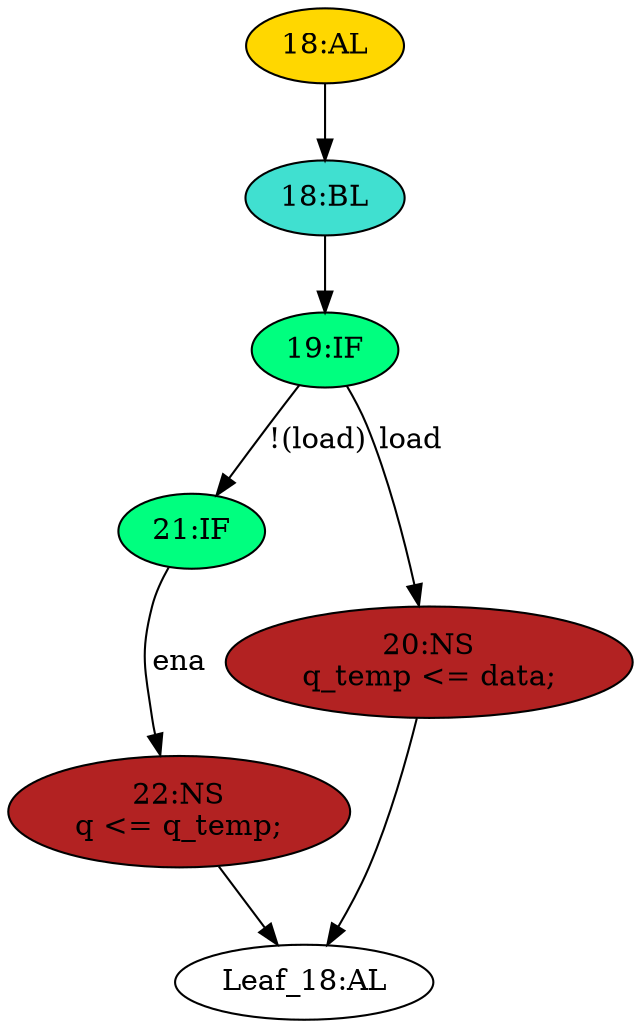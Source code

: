 strict digraph "" {
	node [label="\N"];
	"Leaf_18:AL"	[def_var="['q', 'q_temp']",
		label="Leaf_18:AL"];
	"19:IF"	[ast="<pyverilog.vparser.ast.IfStatement object at 0x7f6588ee7050>",
		fillcolor=springgreen,
		label="19:IF",
		statements="[]",
		style=filled,
		typ=IfStatement];
	"21:IF"	[ast="<pyverilog.vparser.ast.IfStatement object at 0x7f6588ee7190>",
		fillcolor=springgreen,
		label="21:IF",
		statements="[]",
		style=filled,
		typ=IfStatement];
	"19:IF" -> "21:IF"	[cond="['load']",
		label="!(load)",
		lineno=19];
	"20:NS"	[ast="<pyverilog.vparser.ast.NonblockingSubstitution object at 0x7f6588ee73d0>",
		fillcolor=firebrick,
		label="20:NS
q_temp <= data;",
		statements="[<pyverilog.vparser.ast.NonblockingSubstitution object at 0x7f6588ee73d0>]",
		style=filled,
		typ=NonblockingSubstitution];
	"19:IF" -> "20:NS"	[cond="['load']",
		label=load,
		lineno=19];
	"22:NS"	[ast="<pyverilog.vparser.ast.NonblockingSubstitution object at 0x7f6588ee7210>",
		fillcolor=firebrick,
		label="22:NS
q <= q_temp;",
		statements="[<pyverilog.vparser.ast.NonblockingSubstitution object at 0x7f6588ee7210>]",
		style=filled,
		typ=NonblockingSubstitution];
	"21:IF" -> "22:NS"	[cond="['ena']",
		label=ena,
		lineno=21];
	"18:BL"	[ast="<pyverilog.vparser.ast.Block object at 0x7f6588ee7550>",
		fillcolor=turquoise,
		label="18:BL",
		statements="[]",
		style=filled,
		typ=Block];
	"18:BL" -> "19:IF"	[cond="[]",
		lineno=None];
	"22:NS" -> "Leaf_18:AL"	[cond="[]",
		lineno=None];
	"20:NS" -> "Leaf_18:AL"	[cond="[]",
		lineno=None];
	"18:AL"	[ast="<pyverilog.vparser.ast.Always object at 0x7f6588ee75d0>",
		clk_sens=True,
		fillcolor=gold,
		label="18:AL",
		sens="['clk']",
		statements="[]",
		style=filled,
		typ=Always,
		use_var="['load', 'ena', 'q_temp', 'data']"];
	"18:AL" -> "18:BL"	[cond="[]",
		lineno=None];
}
